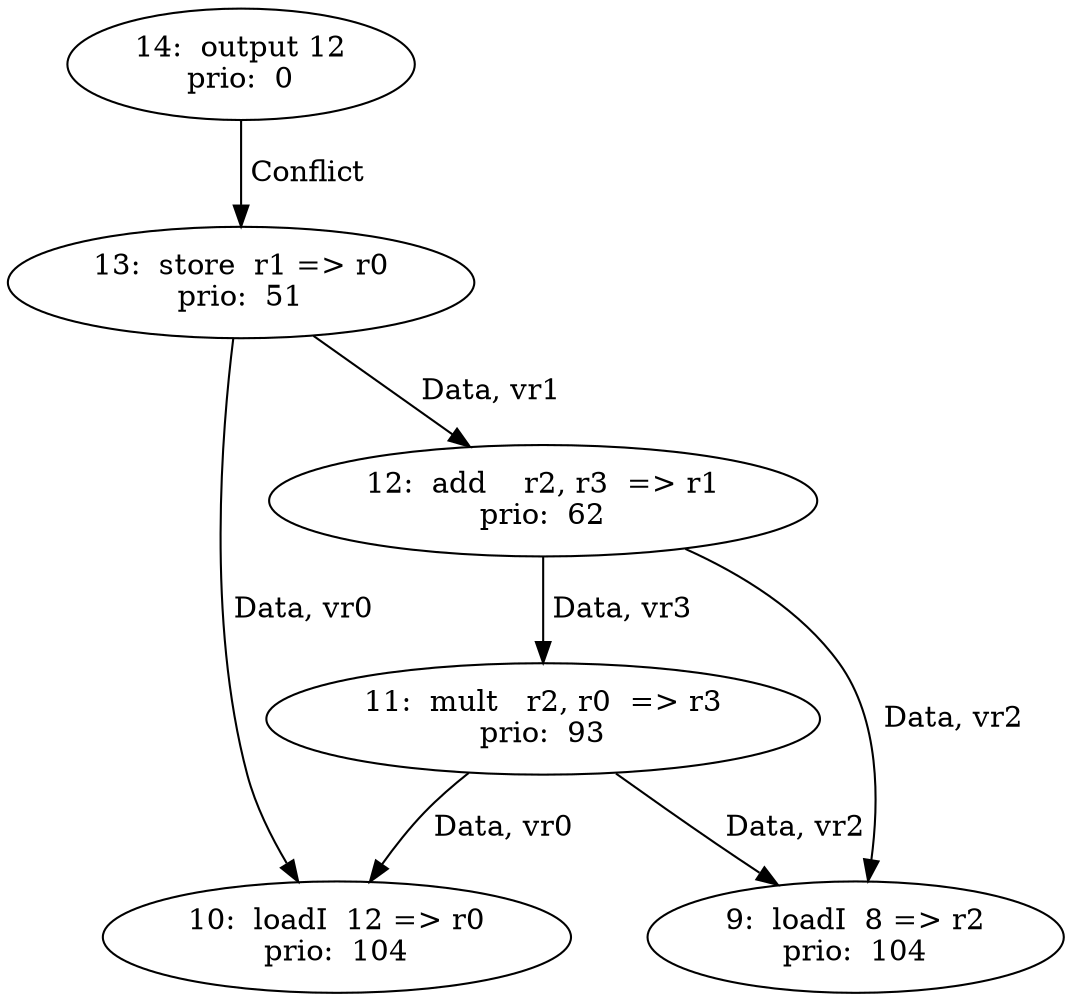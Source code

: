 digraph DG {
  9 [label="9:  loadI  8 => r2
prio:  104"];
  10 [label="10:  loadI  12 => r0
prio:  104"];
  11 [label="11:  mult   r2, r0  => r3
prio:  93"];
  12 [label="12:  add    r2, r3  => r1
prio:  62"];
  13 [label="13:  store  r1 => r0
prio:  51"];
  14 [label="14:  output 12
prio:  0"];
  11 -> 9 [ label=" Data, vr2"];
  11 -> 10 [ label=" Data, vr0"];
  12 -> 9 [ label=" Data, vr2"];
  12 -> 11 [ label=" Data, vr3"];
  13 -> 12 [ label=" Data, vr1"];
  13 -> 10 [ label=" Data, vr0"];
  14 -> 13 [ label=" Conflict "];
}
